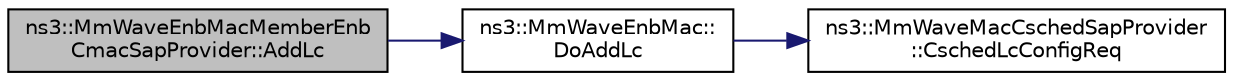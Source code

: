 digraph "ns3::MmWaveEnbMacMemberEnbCmacSapProvider::AddLc"
{
  edge [fontname="Helvetica",fontsize="10",labelfontname="Helvetica",labelfontsize="10"];
  node [fontname="Helvetica",fontsize="10",shape=record];
  rankdir="LR";
  Node1 [label="ns3::MmWaveEnbMacMemberEnb\lCmacSapProvider::AddLc",height=0.2,width=0.4,color="black", fillcolor="grey75", style="filled", fontcolor="black"];
  Node1 -> Node2 [color="midnightblue",fontsize="10",style="solid"];
  Node2 [label="ns3::MmWaveEnbMac::\lDoAddLc",height=0.2,width=0.4,color="black", fillcolor="white", style="filled",URL="$d5/dcd/classns3_1_1MmWaveEnbMac.html#a78da08802017f4d1b9d0ca8b08db9765"];
  Node2 -> Node3 [color="midnightblue",fontsize="10",style="solid"];
  Node3 [label="ns3::MmWaveMacCschedSapProvider\l::CschedLcConfigReq",height=0.2,width=0.4,color="black", fillcolor="white", style="filled",URL="$d1/dd1/classns3_1_1MmWaveMacCschedSapProvider.html#abf7bb3f9d96546ac7e3e2f8b32fbaef8"];
}
